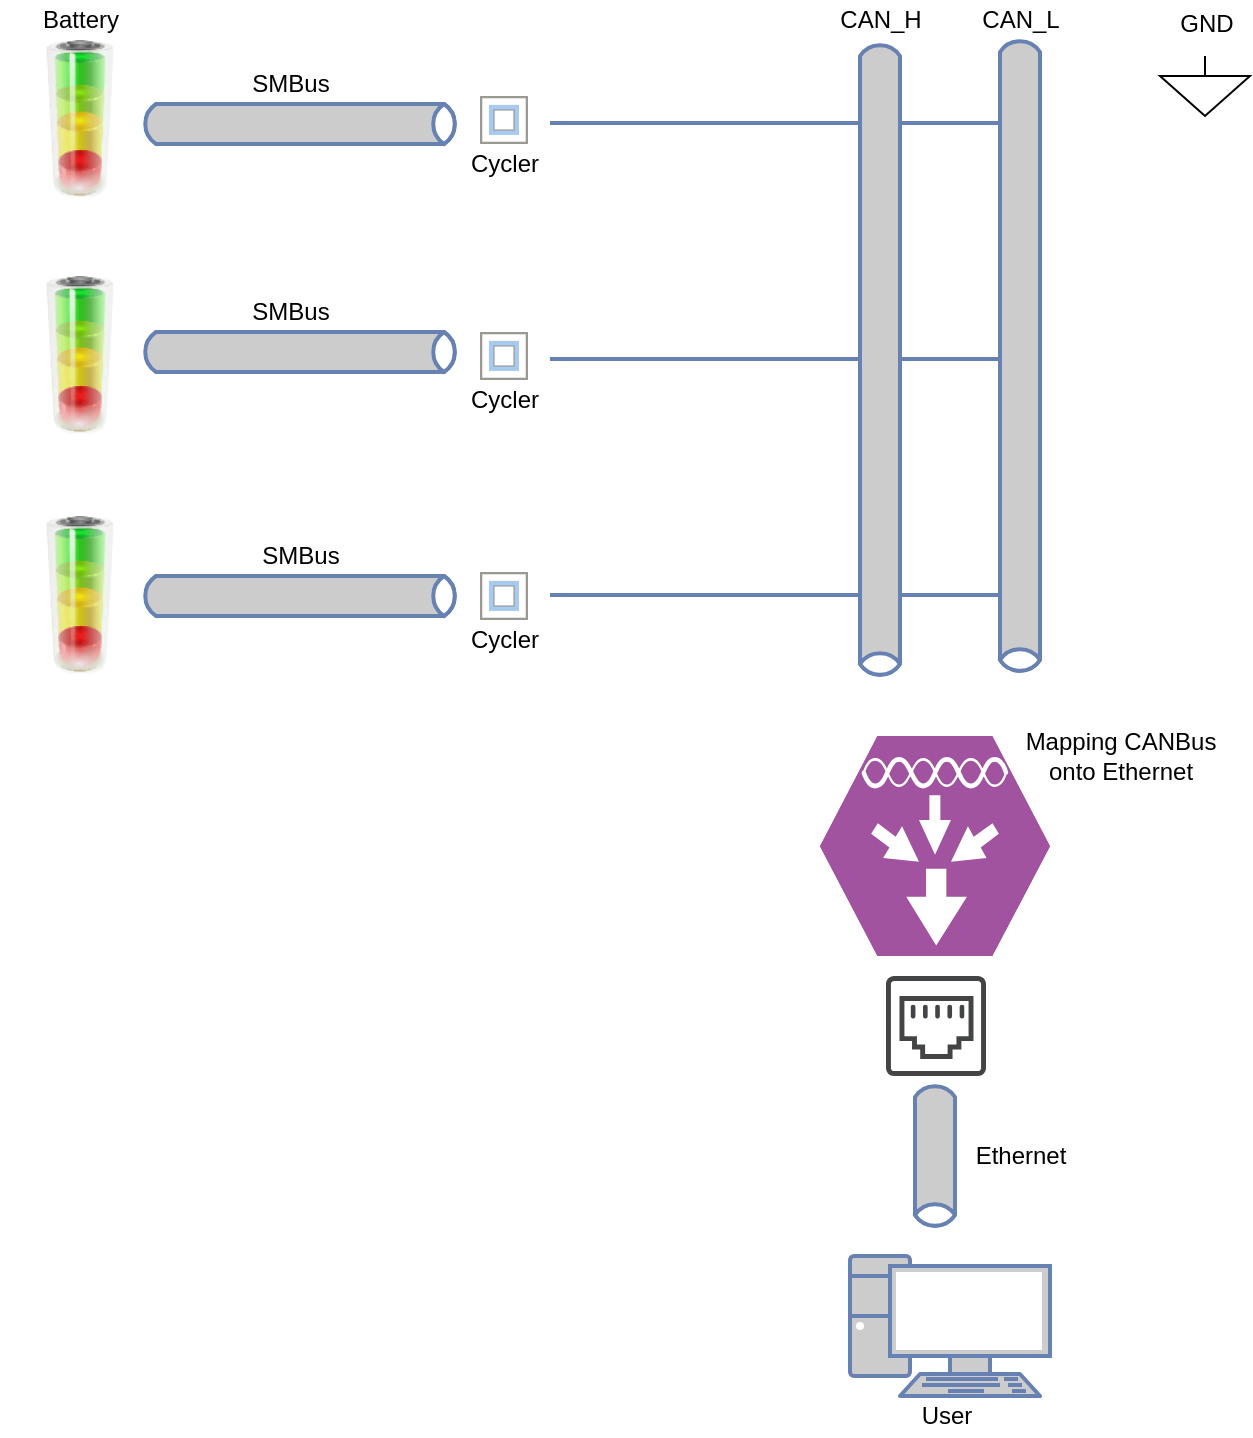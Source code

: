 <mxfile version="13.4.6" type="github">
  <diagram id="3He4Hd02jmimO1BY7AzF" name="Page-1">
    <mxGraphModel dx="782" dy="698" grid="1" gridSize="10" guides="1" tooltips="1" connect="1" arrows="1" fold="1" page="1" pageScale="1" pageWidth="850" pageHeight="1100" math="0" shadow="0">
      <root>
        <mxCell id="0" />
        <mxCell id="1" parent="0" />
        <mxCell id="7oue5vu6Khn2l55E_7nm-1" value="" style="verticalLabelPosition=bottom;aspect=fixed;html=1;verticalAlign=top;strokeColor=none;align=center;outlineConnect=0;shape=mxgraph.citrix.role_load_testing_controller;" parent="1" vertex="1">
          <mxGeometry x="270" y="110" width="24" height="24" as="geometry" />
        </mxCell>
        <mxCell id="7oue5vu6Khn2l55E_7nm-2" value="" style="image;html=1;image=img/lib/clip_art/general/Battery_allstates_128x128.png" parent="1" vertex="1">
          <mxGeometry x="30" y="82" width="80" height="80" as="geometry" />
        </mxCell>
        <mxCell id="7oue5vu6Khn2l55E_7nm-3" value="" style="image;html=1;image=img/lib/clip_art/general/Battery_allstates_128x128.png" parent="1" vertex="1">
          <mxGeometry x="30" y="200" width="80" height="80" as="geometry" />
        </mxCell>
        <mxCell id="7oue5vu6Khn2l55E_7nm-4" value="" style="image;html=1;image=img/lib/clip_art/general/Battery_allstates_128x128.png" parent="1" vertex="1">
          <mxGeometry x="30" y="320" width="80" height="80" as="geometry" />
        </mxCell>
        <mxCell id="7oue5vu6Khn2l55E_7nm-5" value="" style="verticalLabelPosition=bottom;aspect=fixed;html=1;verticalAlign=top;strokeColor=none;align=center;outlineConnect=0;shape=mxgraph.citrix.role_load_testing_controller;" parent="1" vertex="1">
          <mxGeometry x="270" y="228" width="24" height="24" as="geometry" />
        </mxCell>
        <mxCell id="7oue5vu6Khn2l55E_7nm-6" value="" style="verticalLabelPosition=bottom;aspect=fixed;html=1;verticalAlign=top;strokeColor=none;align=center;outlineConnect=0;shape=mxgraph.citrix.role_load_testing_controller;" parent="1" vertex="1">
          <mxGeometry x="270" y="348" width="24" height="24" as="geometry" />
        </mxCell>
        <mxCell id="7oue5vu6Khn2l55E_7nm-7" value="" style="html=1;outlineConnect=0;fillColor=#CCCCCC;strokeColor=#6881B3;gradientColor=none;gradientDirection=north;strokeWidth=2;shape=mxgraph.networks.bus;gradientColor=none;gradientDirection=north;fontColor=#ffffff;perimeter=backbonePerimeter;backboneSize=20;" parent="1" vertex="1">
          <mxGeometry x="100" y="114" width="160" height="20" as="geometry" />
        </mxCell>
        <mxCell id="7oue5vu6Khn2l55E_7nm-8" value="" style="html=1;outlineConnect=0;fillColor=#CCCCCC;strokeColor=#6881B3;gradientColor=none;gradientDirection=north;strokeWidth=2;shape=mxgraph.networks.bus;gradientColor=none;gradientDirection=north;fontColor=#ffffff;perimeter=backbonePerimeter;backboneSize=20;" parent="1" vertex="1">
          <mxGeometry x="100" y="350" width="160" height="20" as="geometry" />
        </mxCell>
        <mxCell id="7oue5vu6Khn2l55E_7nm-9" value="" style="html=1;outlineConnect=0;fillColor=#CCCCCC;strokeColor=#6881B3;gradientColor=none;gradientDirection=north;strokeWidth=2;shape=mxgraph.networks.bus;gradientColor=none;gradientDirection=north;fontColor=#ffffff;perimeter=backbonePerimeter;backboneSize=20;" parent="1" vertex="1">
          <mxGeometry x="100" y="228" width="160" height="20" as="geometry" />
        </mxCell>
        <mxCell id="7oue5vu6Khn2l55E_7nm-49" value="" style="strokeColor=#6881B3;edgeStyle=none;rounded=0;endArrow=none;html=1;strokeWidth=2;" parent="1" source="7oue5vu6Khn2l55E_7nm-64" edge="1">
          <mxGeometry relative="1" as="geometry">
            <mxPoint x="560" y="124" as="sourcePoint" />
            <mxPoint x="305" y="123.5" as="targetPoint" />
            <Array as="points">
              <mxPoint x="355" y="123.5" />
            </Array>
          </mxGeometry>
        </mxCell>
        <mxCell id="7oue5vu6Khn2l55E_7nm-54" value="" style="strokeColor=#6881B3;edgeStyle=none;rounded=0;endArrow=none;html=1;strokeWidth=2;" parent="1" source="7oue5vu6Khn2l55E_7nm-64" edge="1">
          <mxGeometry relative="1" as="geometry">
            <mxPoint x="395" y="241.5" as="sourcePoint" />
            <mxPoint x="305" y="241.5" as="targetPoint" />
            <Array as="points">
              <mxPoint x="355" y="241.5" />
            </Array>
          </mxGeometry>
        </mxCell>
        <mxCell id="7oue5vu6Khn2l55E_7nm-55" value="" style="strokeColor=#6881B3;edgeStyle=none;rounded=0;endArrow=none;html=1;strokeWidth=2;" parent="1" source="7oue5vu6Khn2l55E_7nm-64" edge="1">
          <mxGeometry relative="1" as="geometry">
            <mxPoint x="395" y="359.5" as="sourcePoint" />
            <mxPoint x="305" y="359.5" as="targetPoint" />
            <Array as="points">
              <mxPoint x="355" y="359.5" />
            </Array>
          </mxGeometry>
        </mxCell>
        <mxCell id="2" value="SMBus&lt;br&gt;" style="text;html=1;align=center;verticalAlign=middle;resizable=0;points=[];autosize=1;" parent="1" vertex="1">
          <mxGeometry x="150" y="208" width="50" height="20" as="geometry" />
        </mxCell>
        <mxCell id="7oue5vu6Khn2l55E_7nm-59" value="SMBus&lt;br&gt;" style="text;html=1;align=center;verticalAlign=middle;resizable=0;points=[];autosize=1;" parent="1" vertex="1">
          <mxGeometry x="150" y="94" width="50" height="20" as="geometry" />
        </mxCell>
        <mxCell id="7oue5vu6Khn2l55E_7nm-60" value="SMBus&lt;br&gt;" style="text;html=1;align=center;verticalAlign=middle;resizable=0;points=[];autosize=1;" parent="1" vertex="1">
          <mxGeometry x="155" y="330" width="50" height="20" as="geometry" />
        </mxCell>
        <mxCell id="7oue5vu6Khn2l55E_7nm-64" value="" style="html=1;outlineConnect=0;fillColor=#CCCCCC;strokeColor=#6881B3;gradientColor=none;gradientDirection=north;strokeWidth=2;shape=mxgraph.networks.bus;gradientColor=none;gradientDirection=north;fontColor=#ffffff;perimeter=backbonePerimeter;backboneSize=20;rotation=90;" parent="1" vertex="1">
          <mxGeometry x="380" y="230" width="320" height="20" as="geometry" />
        </mxCell>
        <mxCell id="7oue5vu6Khn2l55E_7nm-22" value="" style="html=1;fillColor=#CCCCCC;strokeColor=#6881B3;gradientColor=none;gradientDirection=north;strokeWidth=2;shape=mxgraph.networks.bus;gradientColor=none;gradientDirection=north;fontColor=#ffffff;perimeter=backbonePerimeter;backboneSize=20;rotation=90;" parent="1" vertex="1">
          <mxGeometry x="310" y="232" width="320" height="20" as="geometry" />
        </mxCell>
        <mxCell id="7oue5vu6Khn2l55E_7nm-65" value="Cycler&lt;br&gt;" style="text;html=1;align=center;verticalAlign=middle;resizable=0;points=[];autosize=1;" parent="1" vertex="1">
          <mxGeometry x="257" y="134" width="50" height="20" as="geometry" />
        </mxCell>
        <mxCell id="7oue5vu6Khn2l55E_7nm-66" value="Cycler&lt;br&gt;" style="text;html=1;align=center;verticalAlign=middle;resizable=0;points=[];autosize=1;" parent="1" vertex="1">
          <mxGeometry x="257" y="252" width="50" height="20" as="geometry" />
        </mxCell>
        <mxCell id="7oue5vu6Khn2l55E_7nm-67" value="Cycler&lt;br&gt;" style="text;html=1;align=center;verticalAlign=middle;resizable=0;points=[];autosize=1;" parent="1" vertex="1">
          <mxGeometry x="257" y="372" width="50" height="20" as="geometry" />
        </mxCell>
        <mxCell id="7oue5vu6Khn2l55E_7nm-68" value="Battery&lt;br&gt;" style="text;html=1;align=center;verticalAlign=middle;resizable=0;points=[];autosize=1;" parent="1" vertex="1">
          <mxGeometry x="45" y="62" width="50" height="20" as="geometry" />
        </mxCell>
        <mxCell id="7oue5vu6Khn2l55E_7nm-69" value="" style="pointerEvents=1;verticalLabelPosition=bottom;shadow=0;dashed=0;align=center;html=1;verticalAlign=top;shape=mxgraph.electrical.signal_sources.signal_ground;" parent="1" vertex="1">
          <mxGeometry x="610" y="90" width="45" height="30" as="geometry" />
        </mxCell>
        <mxCell id="7oue5vu6Khn2l55E_7nm-70" value="GND&lt;br&gt;" style="text;html=1;align=center;verticalAlign=middle;resizable=0;points=[];autosize=1;" parent="1" vertex="1">
          <mxGeometry x="612.5" y="64" width="40" height="20" as="geometry" />
        </mxCell>
        <mxCell id="7oue5vu6Khn2l55E_7nm-71" value="CAN_H&lt;br&gt;" style="text;html=1;align=center;verticalAlign=middle;resizable=0;points=[];autosize=1;" parent="1" vertex="1">
          <mxGeometry x="440" y="62" width="60" height="20" as="geometry" />
        </mxCell>
        <mxCell id="7oue5vu6Khn2l55E_7nm-72" value="CAN_L&lt;br&gt;" style="text;html=1;align=center;verticalAlign=middle;resizable=0;points=[];autosize=1;" parent="1" vertex="1">
          <mxGeometry x="510" y="62" width="60" height="20" as="geometry" />
        </mxCell>
        <mxCell id="7oue5vu6Khn2l55E_7nm-75" value="" style="verticalLabelPosition=bottom;html=1;fillColor=#A153A0;strokeColor=#ffffff;verticalAlign=top;align=center;points=[[0,0.5,0],[0.125,0.25,0],[0.25,0,0],[0.5,0,0],[0.75,0,0],[0.875,0.25,0],[1,0.5,0],[0.875,0.75,0],[0.75,1,0],[0.5,1,0],[0.125,0.75,0]];pointerEvents=1;shape=mxgraph.cisco_safe.compositeIcon;bgIcon=mxgraph.cisco_safe.design.blank_device;resIcon=mxgraph.cisco_safe.design.wlan_controller;rotation=-180;" parent="1" vertex="1">
          <mxGeometry x="440" y="430" width="115" height="110" as="geometry" />
        </mxCell>
        <mxCell id="7oue5vu6Khn2l55E_7nm-76" value="" style="pointerEvents=1;shadow=0;dashed=0;html=1;strokeColor=none;fillColor=#434445;aspect=fixed;labelPosition=center;verticalLabelPosition=bottom;verticalAlign=top;align=center;outlineConnect=0;shape=mxgraph.vvd.ethernet_port;" parent="1" vertex="1">
          <mxGeometry x="473" y="550" width="50" height="50" as="geometry" />
        </mxCell>
        <mxCell id="7oue5vu6Khn2l55E_7nm-77" value="" style="fontColor=#0066CC;verticalAlign=top;verticalLabelPosition=bottom;labelPosition=center;align=center;html=1;outlineConnect=0;fillColor=#CCCCCC;strokeColor=#6881B3;gradientColor=none;gradientDirection=north;strokeWidth=2;shape=mxgraph.networks.pc;" parent="1" vertex="1">
          <mxGeometry x="455" y="690" width="100" height="70" as="geometry" />
        </mxCell>
        <mxCell id="7oue5vu6Khn2l55E_7nm-78" value="" style="html=1;outlineConnect=0;fillColor=#CCCCCC;strokeColor=#6881B3;gradientColor=none;gradientDirection=north;strokeWidth=2;shape=mxgraph.networks.bus;gradientColor=none;gradientDirection=north;fontColor=#ffffff;perimeter=backbonePerimeter;backboneSize=20;rotation=90;" parent="1" vertex="1">
          <mxGeometry x="460" y="630" width="75" height="20" as="geometry" />
        </mxCell>
        <mxCell id="7oue5vu6Khn2l55E_7nm-79" value="Ethernet&lt;br&gt;" style="text;html=1;align=center;verticalAlign=middle;resizable=0;points=[];autosize=1;" parent="1" vertex="1">
          <mxGeometry x="510" y="630" width="60" height="20" as="geometry" />
        </mxCell>
        <mxCell id="7oue5vu6Khn2l55E_7nm-80" value="User&lt;br&gt;" style="text;html=1;align=center;verticalAlign=middle;resizable=0;points=[];autosize=1;" parent="1" vertex="1">
          <mxGeometry x="483" y="760" width="40" height="20" as="geometry" />
        </mxCell>
        <mxCell id="vwgCV_NApCsFwWDeuwj9-2" value="Mapping CANBus &lt;br&gt;onto Ethernet&lt;br&gt;" style="text;html=1;align=center;verticalAlign=middle;resizable=0;points=[];autosize=1;" vertex="1" parent="1">
          <mxGeometry x="535" y="425" width="110" height="30" as="geometry" />
        </mxCell>
      </root>
    </mxGraphModel>
  </diagram>
</mxfile>
